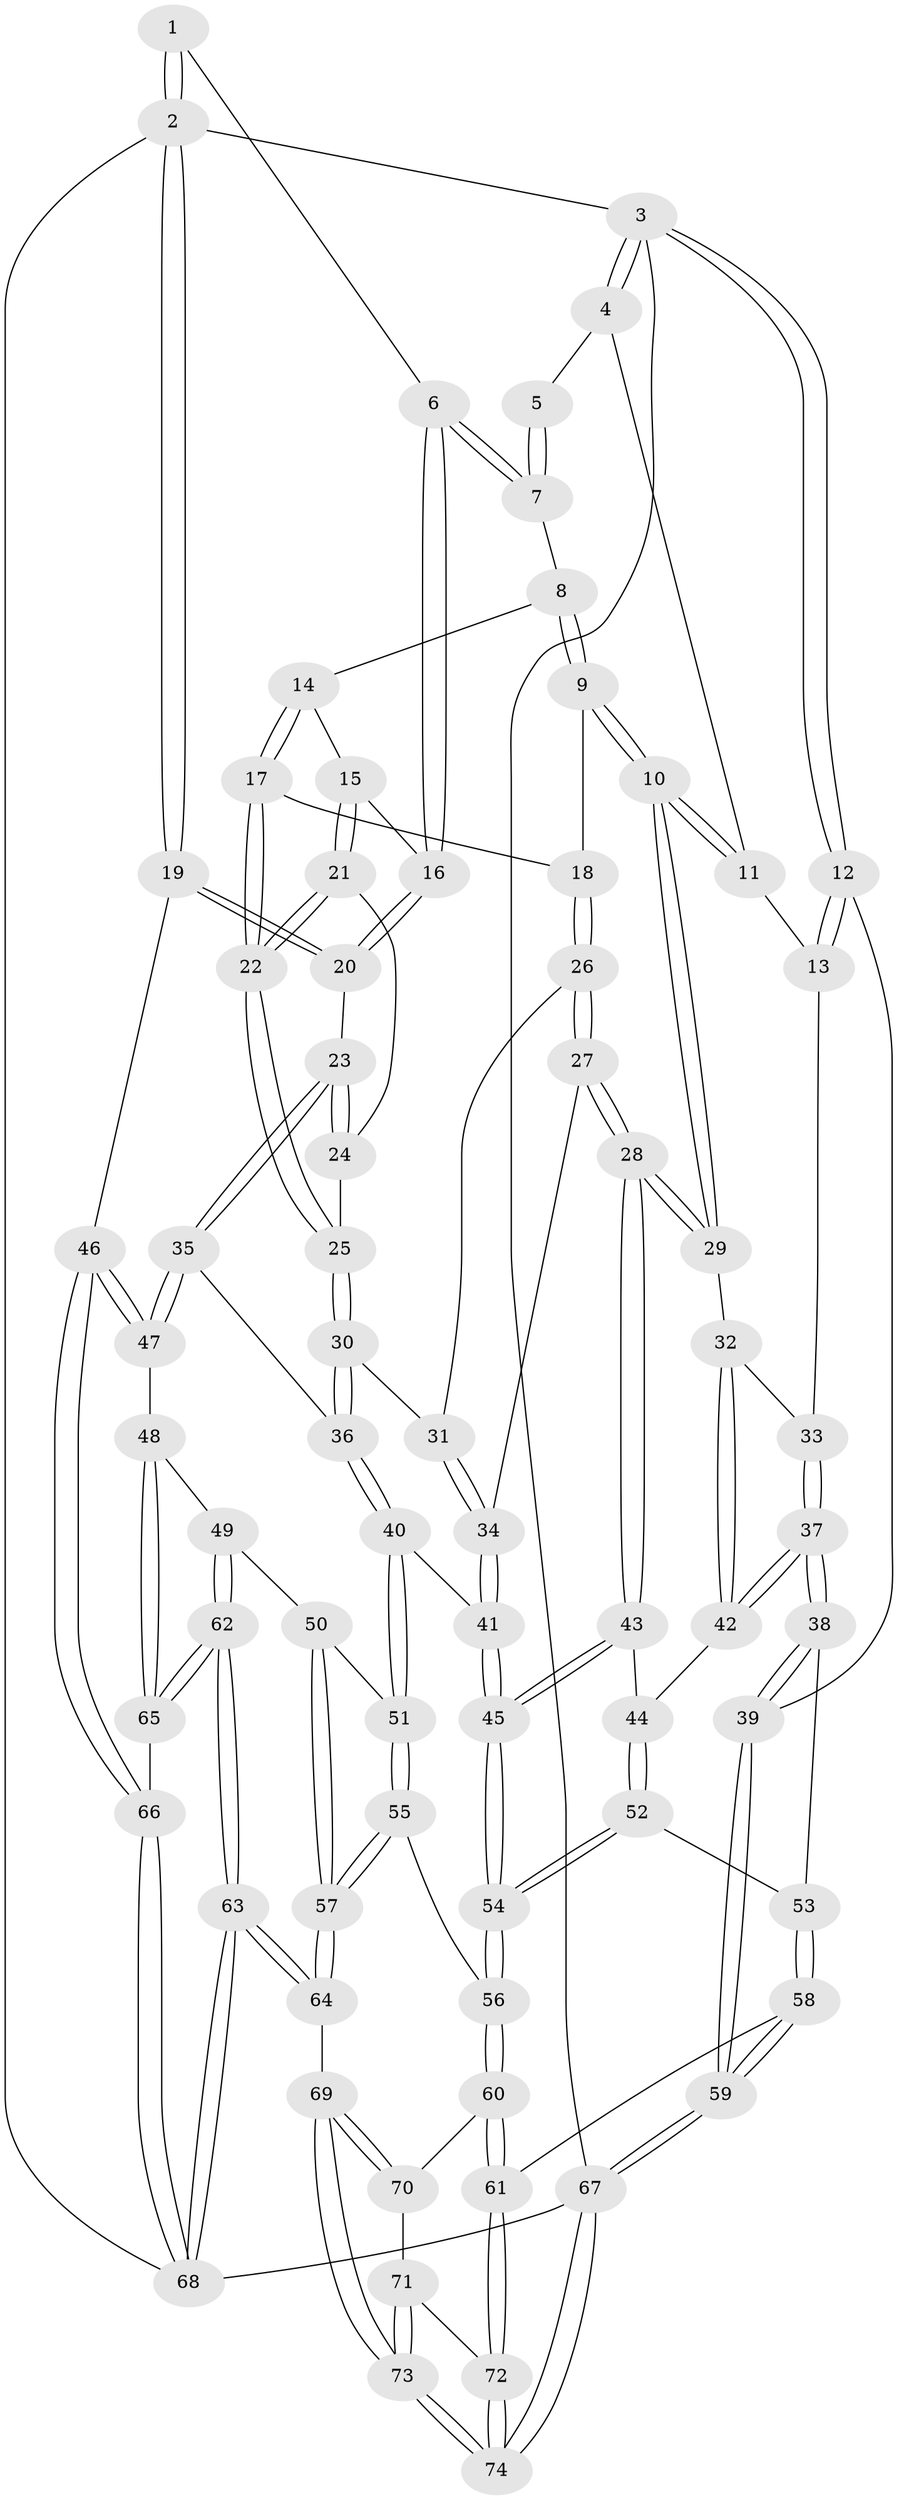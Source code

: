 // Generated by graph-tools (version 1.1) at 2025/11/02/27/25 16:11:52]
// undirected, 74 vertices, 182 edges
graph export_dot {
graph [start="1"]
  node [color=gray90,style=filled];
  1 [pos="+0.827073778161019+0"];
  2 [pos="+1+0"];
  3 [pos="+0+0"];
  4 [pos="+0.2006510314734747+0"];
  5 [pos="+0.3821456941250887+0"];
  6 [pos="+0.7581967536640792+0.11590164834812704"];
  7 [pos="+0.456002945684623+0.0941297355382206"];
  8 [pos="+0.45666663883521574+0.15060777999554212"];
  9 [pos="+0.43024322308869417+0.21089155704045381"];
  10 [pos="+0.3241031500411779+0.2859458637263167"];
  11 [pos="+0.17672957996028696+0.11763429002278701"];
  12 [pos="+0+0.27473928923733015"];
  13 [pos="+0.05691861405716606+0.24921823316636416"];
  14 [pos="+0.5668516415965159+0.19468147996628604"];
  15 [pos="+0.7558084385308883+0.14816115997066587"];
  16 [pos="+0.7592874058189334+0.14069628300997944"];
  17 [pos="+0.5827065766294822+0.290247888314013"];
  18 [pos="+0.5197493880913192+0.3038296733701749"];
  19 [pos="+1+0.22656223856212113"];
  20 [pos="+1+0.25265906838809177"];
  21 [pos="+0.7516671071662373+0.17135932648141186"];
  22 [pos="+0.6179843024386731+0.30094680702925714"];
  23 [pos="+0.8218747837980507+0.4140387141330108"];
  24 [pos="+0.7730229971311592+0.2727781276099097"];
  25 [pos="+0.6364440002589457+0.3670357954784047"];
  26 [pos="+0.5095718508243314+0.348658407263533"];
  27 [pos="+0.4089415235837189+0.4177059109195919"];
  28 [pos="+0.3457848114950436+0.42888914733854355"];
  29 [pos="+0.3097623513313963+0.3615799088469363"];
  30 [pos="+0.6376082274913251+0.3785862181997335"];
  31 [pos="+0.5491907662328398+0.3880957817493765"];
  32 [pos="+0.26202332846794535+0.36460678534411806"];
  33 [pos="+0.13153848474870702+0.3526383973842982"];
  34 [pos="+0.5333916749273502+0.4587132126932953"];
  35 [pos="+0.8189778329438082+0.4287555494040293"];
  36 [pos="+0.7049410284892689+0.48027569304056356"];
  37 [pos="+0.04966597407402644+0.5334484744888227"];
  38 [pos="+0+0.5989112954336301"];
  39 [pos="+0+0.6047752718407561"];
  40 [pos="+0.6370221947928805+0.5815634198792909"];
  41 [pos="+0.6222299432907694+0.5773362160895351"];
  42 [pos="+0.11800888298423813+0.5270246948015557"];
  43 [pos="+0.337545830771893+0.5261473950209046"];
  44 [pos="+0.18866673986256127+0.5329987048030285"];
  45 [pos="+0.36565643626510325+0.5957457093599068"];
  46 [pos="+1+0.6228445408154986"];
  47 [pos="+1+0.6128173109494102"];
  48 [pos="+0.9338944157555402+0.6650277272037111"];
  49 [pos="+0.7095400158126698+0.6942409879786582"];
  50 [pos="+0.6696515771116255+0.6601858278630292"];
  51 [pos="+0.6547009941806404+0.6325418072467722"];
  52 [pos="+0.20806788550493444+0.7227172518186977"];
  53 [pos="+0.1435154480323254+0.7183187070510084"];
  54 [pos="+0.3245500820999634+0.7394859067515208"];
  55 [pos="+0.3869046359866782+0.7753443189286573"];
  56 [pos="+0.3295593817224404+0.7502471943131784"];
  57 [pos="+0.4957752418385814+0.8494098887109272"];
  58 [pos="+0.10553931625241168+0.8592888357626769"];
  59 [pos="+0+0.9847973660415282"];
  60 [pos="+0.30889460756273734+0.8083456629724405"];
  61 [pos="+0.17186663252854392+0.9202838522393914"];
  62 [pos="+0.7528488566276793+1"];
  63 [pos="+0.7196850769692855+1"];
  64 [pos="+0.6458286048060926+1"];
  65 [pos="+0.8204024226194594+0.9392837767115843"];
  66 [pos="+1+0.6967839764644523"];
  67 [pos="+0+1"];
  68 [pos="+1+1"];
  69 [pos="+0.4721313427498402+1"];
  70 [pos="+0.3190533858012475+0.8865743138489391"];
  71 [pos="+0.2762327711315638+0.9554039207327268"];
  72 [pos="+0.1688888290304313+0.9606695707138007"];
  73 [pos="+0.3088591551499453+1"];
  74 [pos="+0.04908772628075138+1"];
  1 -- 2;
  1 -- 2;
  1 -- 6;
  2 -- 3;
  2 -- 19;
  2 -- 19;
  2 -- 68;
  3 -- 4;
  3 -- 4;
  3 -- 12;
  3 -- 12;
  3 -- 67;
  4 -- 5;
  4 -- 11;
  5 -- 7;
  5 -- 7;
  6 -- 7;
  6 -- 7;
  6 -- 16;
  6 -- 16;
  7 -- 8;
  8 -- 9;
  8 -- 9;
  8 -- 14;
  9 -- 10;
  9 -- 10;
  9 -- 18;
  10 -- 11;
  10 -- 11;
  10 -- 29;
  10 -- 29;
  11 -- 13;
  12 -- 13;
  12 -- 13;
  12 -- 39;
  13 -- 33;
  14 -- 15;
  14 -- 17;
  14 -- 17;
  15 -- 16;
  15 -- 21;
  15 -- 21;
  16 -- 20;
  16 -- 20;
  17 -- 18;
  17 -- 22;
  17 -- 22;
  18 -- 26;
  18 -- 26;
  19 -- 20;
  19 -- 20;
  19 -- 46;
  20 -- 23;
  21 -- 22;
  21 -- 22;
  21 -- 24;
  22 -- 25;
  22 -- 25;
  23 -- 24;
  23 -- 24;
  23 -- 35;
  23 -- 35;
  24 -- 25;
  25 -- 30;
  25 -- 30;
  26 -- 27;
  26 -- 27;
  26 -- 31;
  27 -- 28;
  27 -- 28;
  27 -- 34;
  28 -- 29;
  28 -- 29;
  28 -- 43;
  28 -- 43;
  29 -- 32;
  30 -- 31;
  30 -- 36;
  30 -- 36;
  31 -- 34;
  31 -- 34;
  32 -- 33;
  32 -- 42;
  32 -- 42;
  33 -- 37;
  33 -- 37;
  34 -- 41;
  34 -- 41;
  35 -- 36;
  35 -- 47;
  35 -- 47;
  36 -- 40;
  36 -- 40;
  37 -- 38;
  37 -- 38;
  37 -- 42;
  37 -- 42;
  38 -- 39;
  38 -- 39;
  38 -- 53;
  39 -- 59;
  39 -- 59;
  40 -- 41;
  40 -- 51;
  40 -- 51;
  41 -- 45;
  41 -- 45;
  42 -- 44;
  43 -- 44;
  43 -- 45;
  43 -- 45;
  44 -- 52;
  44 -- 52;
  45 -- 54;
  45 -- 54;
  46 -- 47;
  46 -- 47;
  46 -- 66;
  46 -- 66;
  47 -- 48;
  48 -- 49;
  48 -- 65;
  48 -- 65;
  49 -- 50;
  49 -- 62;
  49 -- 62;
  50 -- 51;
  50 -- 57;
  50 -- 57;
  51 -- 55;
  51 -- 55;
  52 -- 53;
  52 -- 54;
  52 -- 54;
  53 -- 58;
  53 -- 58;
  54 -- 56;
  54 -- 56;
  55 -- 56;
  55 -- 57;
  55 -- 57;
  56 -- 60;
  56 -- 60;
  57 -- 64;
  57 -- 64;
  58 -- 59;
  58 -- 59;
  58 -- 61;
  59 -- 67;
  59 -- 67;
  60 -- 61;
  60 -- 61;
  60 -- 70;
  61 -- 72;
  61 -- 72;
  62 -- 63;
  62 -- 63;
  62 -- 65;
  62 -- 65;
  63 -- 64;
  63 -- 64;
  63 -- 68;
  63 -- 68;
  64 -- 69;
  65 -- 66;
  66 -- 68;
  66 -- 68;
  67 -- 74;
  67 -- 74;
  67 -- 68;
  69 -- 70;
  69 -- 70;
  69 -- 73;
  69 -- 73;
  70 -- 71;
  71 -- 72;
  71 -- 73;
  71 -- 73;
  72 -- 74;
  72 -- 74;
  73 -- 74;
  73 -- 74;
}
